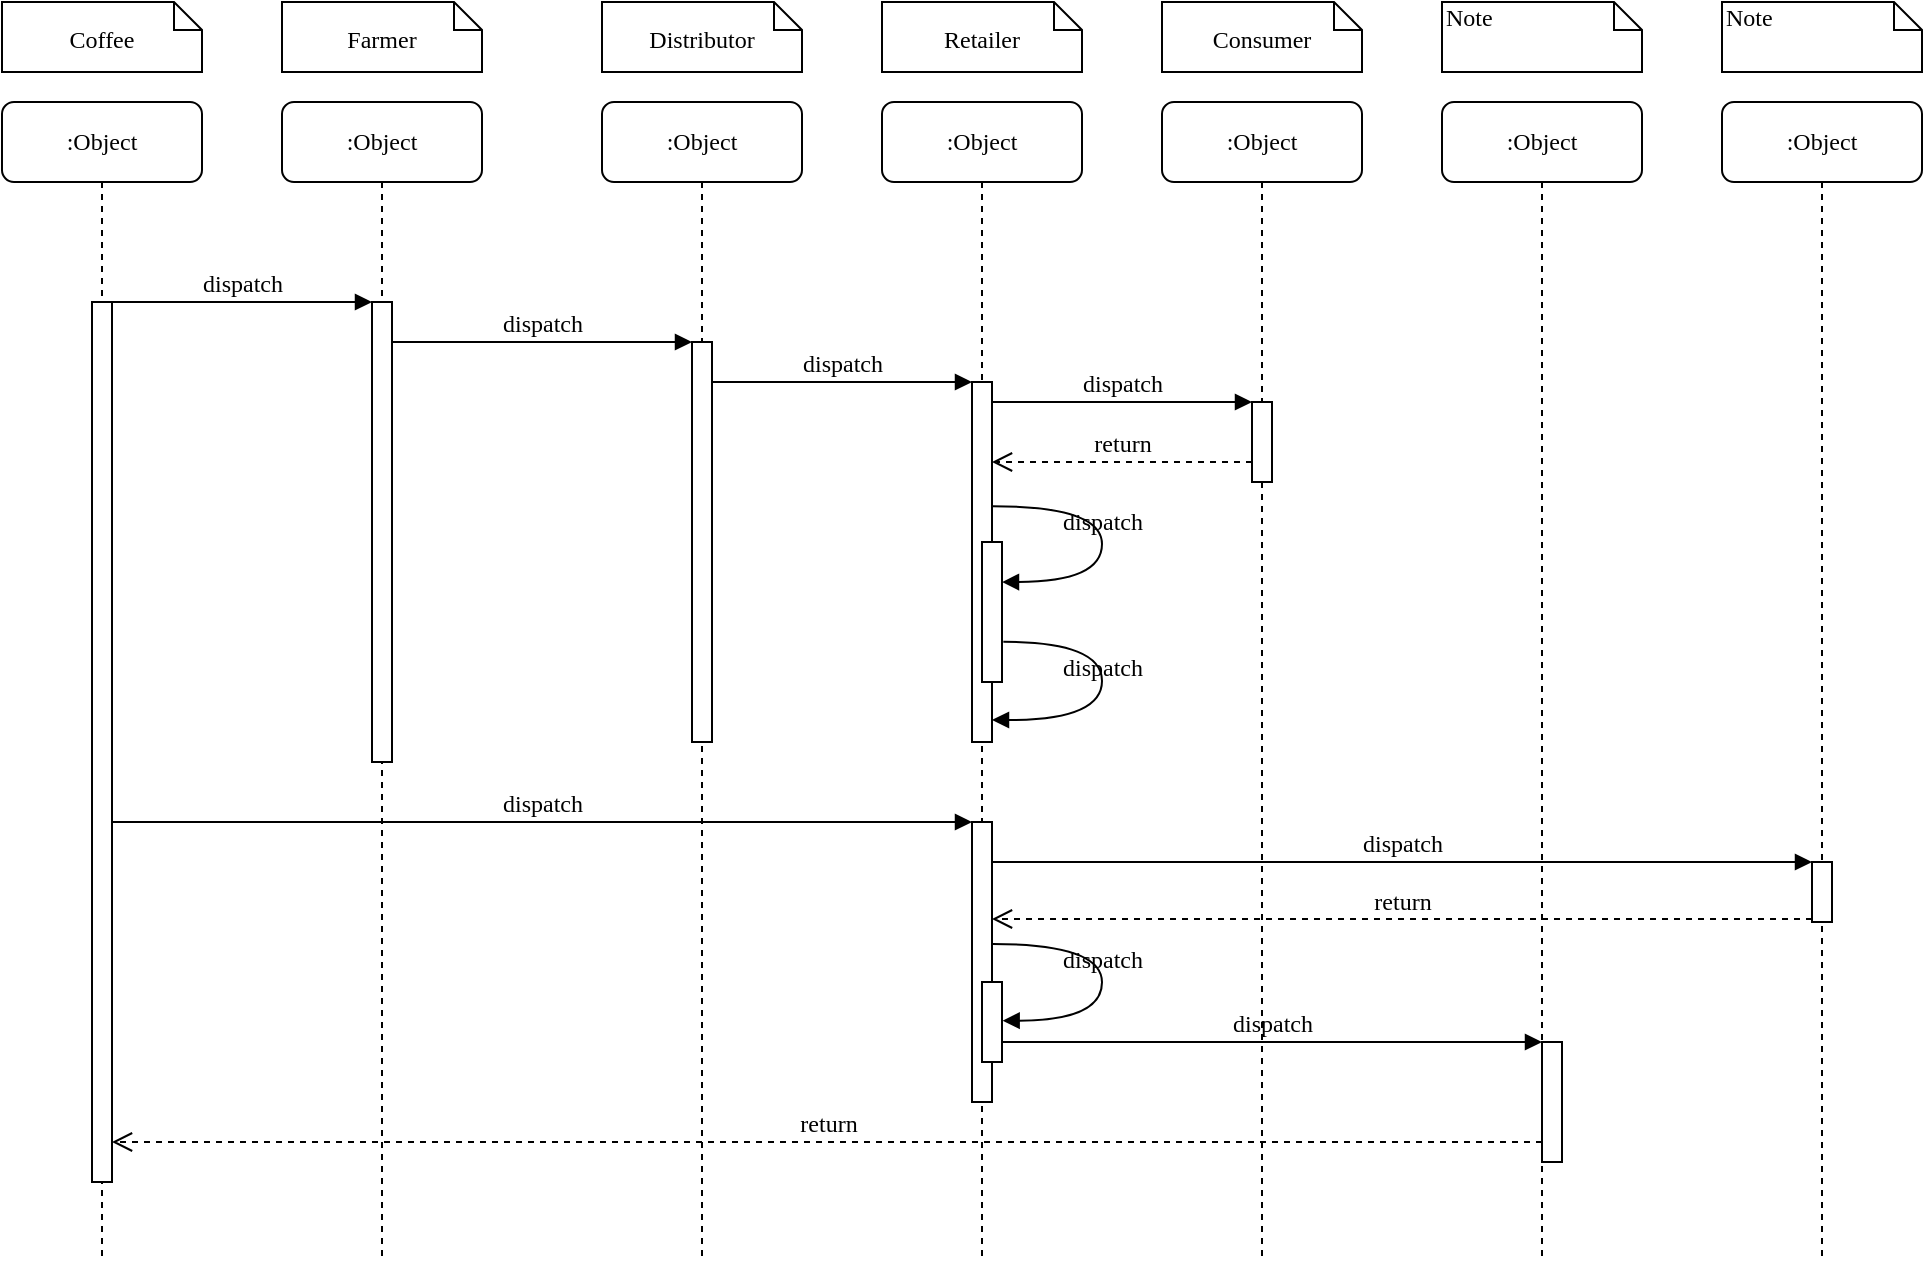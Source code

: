 <mxfile version="12.3.3" type="google" pages="4"><diagram id="B8zlBOQZ_Kxkq7Exrwc1" name="SequenceDiagram"><mxGraphModel dx="785" dy="472" grid="1" gridSize="10" guides="1" tooltips="1" connect="1" arrows="1" fold="1" page="1" pageScale="1" pageWidth="1169" pageHeight="827" math="0" shadow="0"><root><mxCell id="9Yqn2e71CS4BpzdHWjtm-0"/><mxCell id="9Yqn2e71CS4BpzdHWjtm-1" parent="9Yqn2e71CS4BpzdHWjtm-0"/><mxCell id="9Yqn2e71CS4BpzdHWjtm-2" value=":Object" style="shape=umlLifeline;perimeter=lifelinePerimeter;whiteSpace=wrap;html=1;container=1;collapsible=0;recursiveResize=0;outlineConnect=0;rounded=1;shadow=0;comic=0;labelBackgroundColor=none;strokeWidth=1;fontFamily=Verdana;fontSize=12;align=center;" vertex="1" parent="9Yqn2e71CS4BpzdHWjtm-1"><mxGeometry x="160" y="70" width="100" height="580" as="geometry"/></mxCell><mxCell id="9Yqn2e71CS4BpzdHWjtm-3" value="" style="html=1;points=[];perimeter=orthogonalPerimeter;rounded=0;shadow=0;comic=0;labelBackgroundColor=none;strokeWidth=1;fontFamily=Verdana;fontSize=12;align=center;" vertex="1" parent="9Yqn2e71CS4BpzdHWjtm-2"><mxGeometry x="45" y="100" width="10" height="230" as="geometry"/></mxCell><mxCell id="9Yqn2e71CS4BpzdHWjtm-4" value=":Object" style="shape=umlLifeline;perimeter=lifelinePerimeter;whiteSpace=wrap;html=1;container=1;collapsible=0;recursiveResize=0;outlineConnect=0;rounded=1;shadow=0;comic=0;labelBackgroundColor=none;strokeWidth=1;fontFamily=Verdana;fontSize=12;align=center;" vertex="1" parent="9Yqn2e71CS4BpzdHWjtm-1"><mxGeometry x="320" y="70" width="100" height="580" as="geometry"/></mxCell><mxCell id="9Yqn2e71CS4BpzdHWjtm-5" value="" style="html=1;points=[];perimeter=orthogonalPerimeter;rounded=0;shadow=0;comic=0;labelBackgroundColor=none;strokeWidth=1;fontFamily=Verdana;fontSize=12;align=center;" vertex="1" parent="9Yqn2e71CS4BpzdHWjtm-4"><mxGeometry x="45" y="120" width="10" height="200" as="geometry"/></mxCell><mxCell id="9Yqn2e71CS4BpzdHWjtm-6" value=":Object" style="shape=umlLifeline;perimeter=lifelinePerimeter;whiteSpace=wrap;html=1;container=1;collapsible=0;recursiveResize=0;outlineConnect=0;rounded=1;shadow=0;comic=0;labelBackgroundColor=none;strokeWidth=1;fontFamily=Verdana;fontSize=12;align=center;" vertex="1" parent="9Yqn2e71CS4BpzdHWjtm-1"><mxGeometry x="460" y="70" width="100" height="580" as="geometry"/></mxCell><mxCell id="9Yqn2e71CS4BpzdHWjtm-7" value=":Object" style="shape=umlLifeline;perimeter=lifelinePerimeter;whiteSpace=wrap;html=1;container=1;collapsible=0;recursiveResize=0;outlineConnect=0;rounded=1;shadow=0;comic=0;labelBackgroundColor=none;strokeWidth=1;fontFamily=Verdana;fontSize=12;align=center;" vertex="1" parent="9Yqn2e71CS4BpzdHWjtm-1"><mxGeometry x="600" y="70" width="100" height="580" as="geometry"/></mxCell><mxCell id="9Yqn2e71CS4BpzdHWjtm-8" value=":Object" style="shape=umlLifeline;perimeter=lifelinePerimeter;whiteSpace=wrap;html=1;container=1;collapsible=0;recursiveResize=0;outlineConnect=0;rounded=1;shadow=0;comic=0;labelBackgroundColor=none;strokeWidth=1;fontFamily=Verdana;fontSize=12;align=center;" vertex="1" parent="9Yqn2e71CS4BpzdHWjtm-1"><mxGeometry x="740" y="70" width="100" height="580" as="geometry"/></mxCell><mxCell id="9Yqn2e71CS4BpzdHWjtm-9" value=":Object" style="shape=umlLifeline;perimeter=lifelinePerimeter;whiteSpace=wrap;html=1;container=1;collapsible=0;recursiveResize=0;outlineConnect=0;rounded=1;shadow=0;comic=0;labelBackgroundColor=none;strokeWidth=1;fontFamily=Verdana;fontSize=12;align=center;" vertex="1" parent="9Yqn2e71CS4BpzdHWjtm-1"><mxGeometry x="880" y="70" width="100" height="580" as="geometry"/></mxCell><mxCell id="9Yqn2e71CS4BpzdHWjtm-10" value=":Object" style="shape=umlLifeline;perimeter=lifelinePerimeter;whiteSpace=wrap;html=1;container=1;collapsible=0;recursiveResize=0;outlineConnect=0;rounded=1;shadow=0;comic=0;labelBackgroundColor=none;strokeWidth=1;fontFamily=Verdana;fontSize=12;align=center;" vertex="1" parent="9Yqn2e71CS4BpzdHWjtm-1"><mxGeometry x="20" y="70" width="100" height="580" as="geometry"/></mxCell><mxCell id="9Yqn2e71CS4BpzdHWjtm-11" value="" style="html=1;points=[];perimeter=orthogonalPerimeter;rounded=0;shadow=0;comic=0;labelBackgroundColor=none;strokeWidth=1;fontFamily=Verdana;fontSize=12;align=center;" vertex="1" parent="9Yqn2e71CS4BpzdHWjtm-10"><mxGeometry x="45" y="100" width="10" height="440" as="geometry"/></mxCell><mxCell id="9Yqn2e71CS4BpzdHWjtm-12" value="" style="html=1;points=[];perimeter=orthogonalPerimeter;rounded=0;shadow=0;comic=0;labelBackgroundColor=none;strokeWidth=1;fontFamily=Verdana;fontSize=12;align=center;" vertex="1" parent="9Yqn2e71CS4BpzdHWjtm-1"><mxGeometry x="505" y="210" width="10" height="180" as="geometry"/></mxCell><mxCell id="9Yqn2e71CS4BpzdHWjtm-13" value="dispatch" style="html=1;verticalAlign=bottom;endArrow=block;labelBackgroundColor=none;fontFamily=Verdana;fontSize=12;edgeStyle=elbowEdgeStyle;elbow=vertical;" edge="1" parent="9Yqn2e71CS4BpzdHWjtm-1" source="9Yqn2e71CS4BpzdHWjtm-5" target="9Yqn2e71CS4BpzdHWjtm-12"><mxGeometry relative="1" as="geometry"><mxPoint x="430" y="210" as="sourcePoint"/><Array as="points"><mxPoint x="380" y="210"/></Array></mxGeometry></mxCell><mxCell id="9Yqn2e71CS4BpzdHWjtm-14" value="" style="html=1;points=[];perimeter=orthogonalPerimeter;rounded=0;shadow=0;comic=0;labelBackgroundColor=none;strokeWidth=1;fontFamily=Verdana;fontSize=12;align=center;" vertex="1" parent="9Yqn2e71CS4BpzdHWjtm-1"><mxGeometry x="645" y="220" width="10" height="40" as="geometry"/></mxCell><mxCell id="9Yqn2e71CS4BpzdHWjtm-15" value="dispatch" style="html=1;verticalAlign=bottom;endArrow=block;entryX=0;entryY=0;labelBackgroundColor=none;fontFamily=Verdana;fontSize=12;edgeStyle=elbowEdgeStyle;elbow=vertical;" edge="1" parent="9Yqn2e71CS4BpzdHWjtm-1" source="9Yqn2e71CS4BpzdHWjtm-12" target="9Yqn2e71CS4BpzdHWjtm-14"><mxGeometry relative="1" as="geometry"><mxPoint x="570" y="220" as="sourcePoint"/></mxGeometry></mxCell><mxCell id="9Yqn2e71CS4BpzdHWjtm-16" value="return" style="html=1;verticalAlign=bottom;endArrow=open;dashed=1;endSize=8;labelBackgroundColor=none;fontFamily=Verdana;fontSize=12;edgeStyle=elbowEdgeStyle;elbow=vertical;" edge="1" parent="9Yqn2e71CS4BpzdHWjtm-1" source="9Yqn2e71CS4BpzdHWjtm-14" target="9Yqn2e71CS4BpzdHWjtm-12"><mxGeometry relative="1" as="geometry"><mxPoint x="570" y="296" as="targetPoint"/><Array as="points"><mxPoint x="590" y="250"/><mxPoint x="620" y="250"/></Array></mxGeometry></mxCell><mxCell id="9Yqn2e71CS4BpzdHWjtm-17" value="" style="html=1;points=[];perimeter=orthogonalPerimeter;rounded=0;shadow=0;comic=0;labelBackgroundColor=none;strokeWidth=1;fontFamily=Verdana;fontSize=12;align=center;" vertex="1" parent="9Yqn2e71CS4BpzdHWjtm-1"><mxGeometry x="505" y="430" width="10" height="140" as="geometry"/></mxCell><mxCell id="9Yqn2e71CS4BpzdHWjtm-18" value="dispatch" style="html=1;verticalAlign=bottom;endArrow=block;entryX=0;entryY=0;labelBackgroundColor=none;fontFamily=Verdana;fontSize=12;" edge="1" parent="9Yqn2e71CS4BpzdHWjtm-1" source="9Yqn2e71CS4BpzdHWjtm-11" target="9Yqn2e71CS4BpzdHWjtm-17"><mxGeometry relative="1" as="geometry"><mxPoint x="430" y="410" as="sourcePoint"/></mxGeometry></mxCell><mxCell id="9Yqn2e71CS4BpzdHWjtm-19" value="" style="html=1;points=[];perimeter=orthogonalPerimeter;rounded=0;shadow=0;comic=0;labelBackgroundColor=none;strokeColor=#000000;strokeWidth=1;fillColor=#FFFFFF;fontFamily=Verdana;fontSize=12;fontColor=#000000;align=center;" vertex="1" parent="9Yqn2e71CS4BpzdHWjtm-1"><mxGeometry x="925" y="450" width="10" height="30" as="geometry"/></mxCell><mxCell id="9Yqn2e71CS4BpzdHWjtm-20" value="dispatch" style="html=1;verticalAlign=bottom;endArrow=block;entryX=0;entryY=0;labelBackgroundColor=none;fontFamily=Verdana;fontSize=12;" edge="1" parent="9Yqn2e71CS4BpzdHWjtm-1" source="9Yqn2e71CS4BpzdHWjtm-17" target="9Yqn2e71CS4BpzdHWjtm-19"><mxGeometry relative="1" as="geometry"><mxPoint x="850" y="330" as="sourcePoint"/></mxGeometry></mxCell><mxCell id="9Yqn2e71CS4BpzdHWjtm-21" value="return" style="html=1;verticalAlign=bottom;endArrow=open;dashed=1;endSize=8;exitX=0;exitY=0.95;labelBackgroundColor=none;fontFamily=Verdana;fontSize=12;" edge="1" parent="9Yqn2e71CS4BpzdHWjtm-1" source="9Yqn2e71CS4BpzdHWjtm-19" target="9Yqn2e71CS4BpzdHWjtm-17"><mxGeometry relative="1" as="geometry"><mxPoint x="850" y="406" as="targetPoint"/></mxGeometry></mxCell><mxCell id="9Yqn2e71CS4BpzdHWjtm-22" value="" style="html=1;points=[];perimeter=orthogonalPerimeter;rounded=0;shadow=0;comic=0;labelBackgroundColor=none;strokeWidth=1;fontFamily=Verdana;fontSize=12;align=center;" vertex="1" parent="9Yqn2e71CS4BpzdHWjtm-1"><mxGeometry x="790" y="540" width="10" height="60" as="geometry"/></mxCell><mxCell id="9Yqn2e71CS4BpzdHWjtm-23" value="dispatch" style="html=1;verticalAlign=bottom;endArrow=block;entryX=0;entryY=0;labelBackgroundColor=none;fontFamily=Verdana;fontSize=12;edgeStyle=elbowEdgeStyle;elbow=vertical;" edge="1" parent="9Yqn2e71CS4BpzdHWjtm-1" source="9Yqn2e71CS4BpzdHWjtm-30" target="9Yqn2e71CS4BpzdHWjtm-22"><mxGeometry relative="1" as="geometry"><mxPoint x="720" y="540" as="sourcePoint"/></mxGeometry></mxCell><mxCell id="9Yqn2e71CS4BpzdHWjtm-24" value="return" style="html=1;verticalAlign=bottom;endArrow=open;dashed=1;endSize=8;labelBackgroundColor=none;fontFamily=Verdana;fontSize=12;edgeStyle=elbowEdgeStyle;elbow=vertical;" edge="1" parent="9Yqn2e71CS4BpzdHWjtm-1" source="9Yqn2e71CS4BpzdHWjtm-22" target="9Yqn2e71CS4BpzdHWjtm-11"><mxGeometry relative="1" as="geometry"><mxPoint x="720" y="616" as="targetPoint"/><Array as="points"><mxPoint x="490" y="590"/></Array></mxGeometry></mxCell><mxCell id="9Yqn2e71CS4BpzdHWjtm-25" value="dispatch" style="html=1;verticalAlign=bottom;endArrow=block;entryX=0;entryY=0;labelBackgroundColor=none;fontFamily=Verdana;fontSize=12;edgeStyle=elbowEdgeStyle;elbow=vertical;" edge="1" parent="9Yqn2e71CS4BpzdHWjtm-1" source="9Yqn2e71CS4BpzdHWjtm-11" target="9Yqn2e71CS4BpzdHWjtm-3"><mxGeometry relative="1" as="geometry"><mxPoint x="140" y="180" as="sourcePoint"/></mxGeometry></mxCell><mxCell id="9Yqn2e71CS4BpzdHWjtm-26" value="dispatch" style="html=1;verticalAlign=bottom;endArrow=block;entryX=0;entryY=0;labelBackgroundColor=none;fontFamily=Verdana;fontSize=12;edgeStyle=elbowEdgeStyle;elbow=vertical;" edge="1" parent="9Yqn2e71CS4BpzdHWjtm-1" source="9Yqn2e71CS4BpzdHWjtm-3" target="9Yqn2e71CS4BpzdHWjtm-5"><mxGeometry relative="1" as="geometry"><mxPoint x="290" y="190" as="sourcePoint"/></mxGeometry></mxCell><mxCell id="9Yqn2e71CS4BpzdHWjtm-27" value="" style="html=1;points=[];perimeter=orthogonalPerimeter;rounded=0;shadow=0;comic=0;labelBackgroundColor=none;strokeWidth=1;fontFamily=Verdana;fontSize=12;align=center;" vertex="1" parent="9Yqn2e71CS4BpzdHWjtm-1"><mxGeometry x="510" y="290" width="10" height="70" as="geometry"/></mxCell><mxCell id="9Yqn2e71CS4BpzdHWjtm-28" value="dispatch" style="html=1;verticalAlign=bottom;endArrow=block;labelBackgroundColor=none;fontFamily=Verdana;fontSize=12;elbow=vertical;edgeStyle=orthogonalEdgeStyle;curved=1;entryX=1;entryY=0.286;entryPerimeter=0;exitX=1.038;exitY=0.345;exitPerimeter=0;" edge="1" parent="9Yqn2e71CS4BpzdHWjtm-1" source="9Yqn2e71CS4BpzdHWjtm-12" target="9Yqn2e71CS4BpzdHWjtm-27"><mxGeometry relative="1" as="geometry"><mxPoint x="385" y="220" as="sourcePoint"/><mxPoint x="515" y="220" as="targetPoint"/><Array as="points"><mxPoint x="570" y="272"/><mxPoint x="570" y="310"/></Array></mxGeometry></mxCell><mxCell id="9Yqn2e71CS4BpzdHWjtm-29" value="dispatch" style="html=1;verticalAlign=bottom;endArrow=block;labelBackgroundColor=none;fontFamily=Verdana;fontSize=12;elbow=vertical;edgeStyle=orthogonalEdgeStyle;curved=1;exitX=1.066;exitY=0.713;exitPerimeter=0;" edge="1" parent="9Yqn2e71CS4BpzdHWjtm-1" source="9Yqn2e71CS4BpzdHWjtm-27"><mxGeometry relative="1" as="geometry"><mxPoint x="530.333" y="340" as="sourcePoint"/><mxPoint x="515" y="379" as="targetPoint"/><Array as="points"><mxPoint x="570" y="340"/><mxPoint x="570" y="379"/></Array></mxGeometry></mxCell><mxCell id="9Yqn2e71CS4BpzdHWjtm-30" value="" style="html=1;points=[];perimeter=orthogonalPerimeter;rounded=0;shadow=0;comic=0;labelBackgroundColor=none;strokeWidth=1;fontFamily=Verdana;fontSize=12;align=center;" vertex="1" parent="9Yqn2e71CS4BpzdHWjtm-1"><mxGeometry x="510" y="510" width="10" height="40" as="geometry"/></mxCell><mxCell id="9Yqn2e71CS4BpzdHWjtm-31" value="dispatch" style="html=1;verticalAlign=bottom;endArrow=block;labelBackgroundColor=none;fontFamily=Verdana;fontSize=12;elbow=vertical;edgeStyle=orthogonalEdgeStyle;curved=1;entryX=1;entryY=0.286;entryPerimeter=0;exitX=1.038;exitY=0.345;exitPerimeter=0;" edge="1" parent="9Yqn2e71CS4BpzdHWjtm-1"><mxGeometry relative="1" as="geometry"><mxPoint x="515.333" y="491" as="sourcePoint"/><mxPoint x="520.333" y="529.333" as="targetPoint"/><Array as="points"><mxPoint x="570" y="491"/><mxPoint x="570" y="529"/></Array></mxGeometry></mxCell><mxCell id="9Yqn2e71CS4BpzdHWjtm-32" value="&lt;p style=&quot;line-height: 100%&quot;&gt;Coffee&lt;/p&gt;" style="shape=note;whiteSpace=wrap;html=1;size=14;verticalAlign=top;align=center;spacingTop=-6;rounded=0;shadow=0;comic=0;labelBackgroundColor=none;strokeWidth=1;fontFamily=Verdana;fontSize=12" vertex="1" parent="9Yqn2e71CS4BpzdHWjtm-1"><mxGeometry x="20" y="20" width="100" height="35" as="geometry"/></mxCell><mxCell id="9Yqn2e71CS4BpzdHWjtm-33" value="&lt;p style=&quot;line-height: 100%&quot;&gt;Farmer&lt;/p&gt;" style="shape=note;whiteSpace=wrap;html=1;size=14;verticalAlign=top;align=center;spacingTop=-6;rounded=0;shadow=0;comic=0;labelBackgroundColor=none;strokeWidth=1;fontFamily=Verdana;fontSize=12" vertex="1" parent="9Yqn2e71CS4BpzdHWjtm-1"><mxGeometry x="160" y="20" width="100" height="35" as="geometry"/></mxCell><mxCell id="9Yqn2e71CS4BpzdHWjtm-34" value="&lt;p style=&quot;line-height: 100%&quot;&gt;Distributor&lt;/p&gt;" style="shape=note;whiteSpace=wrap;html=1;size=14;verticalAlign=top;align=center;spacingTop=-6;rounded=0;shadow=0;comic=0;labelBackgroundColor=none;strokeWidth=1;fontFamily=Verdana;fontSize=12" vertex="1" parent="9Yqn2e71CS4BpzdHWjtm-1"><mxGeometry x="320" y="20" width="100" height="35" as="geometry"/></mxCell><mxCell id="9Yqn2e71CS4BpzdHWjtm-35" value="&lt;p style=&quot;line-height: 100%&quot;&gt;Retailer&lt;/p&gt;" style="shape=note;whiteSpace=wrap;html=1;size=14;verticalAlign=top;align=center;spacingTop=-6;rounded=0;shadow=0;comic=0;labelBackgroundColor=none;strokeWidth=1;fontFamily=Verdana;fontSize=12" vertex="1" parent="9Yqn2e71CS4BpzdHWjtm-1"><mxGeometry x="460" y="20" width="100" height="35" as="geometry"/></mxCell><mxCell id="9Yqn2e71CS4BpzdHWjtm-36" value="&lt;p style=&quot;line-height: 100%&quot;&gt;Consumer&lt;/p&gt;" style="shape=note;whiteSpace=wrap;html=1;size=14;verticalAlign=top;align=center;spacingTop=-6;rounded=0;shadow=0;comic=0;labelBackgroundColor=none;strokeWidth=1;fontFamily=Verdana;fontSize=12" vertex="1" parent="9Yqn2e71CS4BpzdHWjtm-1"><mxGeometry x="600" y="20" width="100" height="35" as="geometry"/></mxCell><mxCell id="9Yqn2e71CS4BpzdHWjtm-37" value="Note" style="shape=note;whiteSpace=wrap;html=1;size=14;verticalAlign=top;align=left;spacingTop=-6;rounded=0;shadow=0;comic=0;labelBackgroundColor=none;strokeWidth=1;fontFamily=Verdana;fontSize=12" vertex="1" parent="9Yqn2e71CS4BpzdHWjtm-1"><mxGeometry x="740" y="20" width="100" height="35" as="geometry"/></mxCell><mxCell id="9Yqn2e71CS4BpzdHWjtm-38" value="Note" style="shape=note;whiteSpace=wrap;html=1;size=14;verticalAlign=top;align=left;spacingTop=-6;rounded=0;shadow=0;comic=0;labelBackgroundColor=none;strokeWidth=1;fontFamily=Verdana;fontSize=12" vertex="1" parent="9Yqn2e71CS4BpzdHWjtm-1"><mxGeometry x="880" y="20" width="100" height="35" as="geometry"/></mxCell></root></mxGraphModel></diagram><diagram id="Dkmr5nb8a5phKjKKeW7G" name="ActivityDiagram"><mxGraphModel dx="830" dy="472" grid="1" gridSize="10" guides="1" tooltips="1" connect="1" arrows="1" fold="1" page="1" pageScale="1" pageWidth="1169" pageHeight="827" math="0" shadow="0"><root><mxCell id="0C8K-VWjVPslZqTaVRnt-0"/><mxCell id="0C8K-VWjVPslZqTaVRnt-1" parent="0C8K-VWjVPslZqTaVRnt-0"/><mxCell id="0C8K-VWjVPslZqTaVRnt-64" value="Thread 1" style="swimlane;whiteSpace=wrap" parent="0C8K-VWjVPslZqTaVRnt-1" vertex="1"><mxGeometry x="20" y="20" width="280" height="570" as="geometry"/></mxCell><mxCell id="0C8K-VWjVPslZqTaVRnt-65" value="" style="ellipse;shape=startState;fillColor=#000000;strokeColor=#ff0000;" parent="0C8K-VWjVPslZqTaVRnt-64" vertex="1"><mxGeometry x="100" y="40" width="30" height="30" as="geometry"/></mxCell><mxCell id="0C8K-VWjVPslZqTaVRnt-66" value="" style="edgeStyle=elbowEdgeStyle;elbow=horizontal;verticalAlign=bottom;endArrow=open;endSize=8;strokeColor=#FF0000;endFill=1;rounded=0" parent="0C8K-VWjVPslZqTaVRnt-64" source="0C8K-VWjVPslZqTaVRnt-65" target="0C8K-VWjVPslZqTaVRnt-67" edge="1"><mxGeometry x="100" y="40" as="geometry"><mxPoint x="115" y="110" as="targetPoint"/></mxGeometry></mxCell><mxCell id="0C8K-VWjVPslZqTaVRnt-67" value="idle" style="" parent="0C8K-VWjVPslZqTaVRnt-64" vertex="1"><mxGeometry x="60" y="110" width="110" height="50" as="geometry"/></mxCell><mxCell id="0C8K-VWjVPslZqTaVRnt-68" value="user action" style="" parent="0C8K-VWjVPslZqTaVRnt-64" vertex="1"><mxGeometry x="60" y="220" width="110" height="50" as="geometry"/></mxCell><mxCell id="0C8K-VWjVPslZqTaVRnt-69" value="" style="endArrow=open;strokeColor=#FF0000;endFill=1;rounded=0" parent="0C8K-VWjVPslZqTaVRnt-64" source="0C8K-VWjVPslZqTaVRnt-67" target="0C8K-VWjVPslZqTaVRnt-68" edge="1"><mxGeometry relative="1" as="geometry"/></mxCell><mxCell id="0C8K-VWjVPslZqTaVRnt-70" value="post command" style="" parent="0C8K-VWjVPslZqTaVRnt-64" vertex="1"><mxGeometry x="60" y="325" width="110" height="50" as="geometry"/></mxCell><mxCell id="0C8K-VWjVPslZqTaVRnt-71" value="" style="endArrow=open;strokeColor=#FF0000;endFill=1;rounded=0" parent="0C8K-VWjVPslZqTaVRnt-64" source="0C8K-VWjVPslZqTaVRnt-68" target="0C8K-VWjVPslZqTaVRnt-70" edge="1"><mxGeometry relative="1" as="geometry"/></mxCell><mxCell id="0C8K-VWjVPslZqTaVRnt-72" value="" style="edgeStyle=elbowEdgeStyle;elbow=horizontal;strokeColor=#FF0000;endArrow=open;endFill=1;rounded=0" parent="0C8K-VWjVPslZqTaVRnt-64" source="0C8K-VWjVPslZqTaVRnt-70" target="0C8K-VWjVPslZqTaVRnt-67" edge="1"><mxGeometry width="100" height="100" relative="1" as="geometry"><mxPoint x="160" y="290" as="sourcePoint"/><mxPoint x="260" y="190" as="targetPoint"/><Array as="points"><mxPoint x="30" y="250"/></Array></mxGeometry></mxCell><mxCell id="0C8K-VWjVPslZqTaVRnt-73" value="Thread 2" style="swimlane;whiteSpace=wrap" parent="0C8K-VWjVPslZqTaVRnt-1" vertex="1"><mxGeometry x="300" y="20" width="280" height="570" as="geometry"/></mxCell><mxCell id="0C8K-VWjVPslZqTaVRnt-74" value="" style="ellipse;shape=startState;fillColor=#000000;strokeColor=#ff0000;" parent="0C8K-VWjVPslZqTaVRnt-73" vertex="1"><mxGeometry x="60" y="40" width="30" height="30" as="geometry"/></mxCell><mxCell id="0C8K-VWjVPslZqTaVRnt-75" value="" style="edgeStyle=elbowEdgeStyle;elbow=horizontal;verticalAlign=bottom;endArrow=open;endSize=8;strokeColor=#FF0000;endFill=1;rounded=0" parent="0C8K-VWjVPslZqTaVRnt-73" source="0C8K-VWjVPslZqTaVRnt-74" target="0C8K-VWjVPslZqTaVRnt-76" edge="1"><mxGeometry x="40" y="20" as="geometry"><mxPoint x="55" y="90" as="targetPoint"/></mxGeometry></mxCell><mxCell id="0C8K-VWjVPslZqTaVRnt-76" value="idle" style="" parent="0C8K-VWjVPslZqTaVRnt-73" vertex="1"><mxGeometry x="20" y="110" width="110" height="50" as="geometry"/></mxCell><mxCell id="0C8K-VWjVPslZqTaVRnt-77" value="check for &#10;new commands" style="" parent="0C8K-VWjVPslZqTaVRnt-73" vertex="1"><mxGeometry x="20" y="220" width="110" height="50" as="geometry"/></mxCell><mxCell id="0C8K-VWjVPslZqTaVRnt-78" value="" style="endArrow=open;strokeColor=#FF0000;endFill=1;rounded=0" parent="0C8K-VWjVPslZqTaVRnt-73" source="0C8K-VWjVPslZqTaVRnt-76" target="0C8K-VWjVPslZqTaVRnt-77" edge="1"><mxGeometry relative="1" as="geometry"/></mxCell><mxCell id="0C8K-VWjVPslZqTaVRnt-79" value="command queue" style="" parent="0C8K-VWjVPslZqTaVRnt-73" vertex="1"><mxGeometry x="20" y="325" width="110" height="50" as="geometry"/></mxCell><mxCell id="0C8K-VWjVPslZqTaVRnt-80" value="" style="endArrow=open;strokeColor=#FF0000;endFill=1;rounded=0" parent="0C8K-VWjVPslZqTaVRnt-73" source="0C8K-VWjVPslZqTaVRnt-77" target="0C8K-VWjVPslZqTaVRnt-79" edge="1"><mxGeometry relative="1" as="geometry"/></mxCell><mxCell id="0C8K-VWjVPslZqTaVRnt-81" value="queue empty" style="rhombus;fillColor=#ffffc0;strokeColor=#ff0000;" parent="0C8K-VWjVPslZqTaVRnt-73" vertex="1"><mxGeometry x="150" y="225" width="80" height="40" as="geometry"/></mxCell><mxCell id="0C8K-VWjVPslZqTaVRnt-82" value="yes" style="edgeStyle=elbowEdgeStyle;elbow=horizontal;align=left;verticalAlign=bottom;endArrow=open;endSize=8;strokeColor=#FF0000;exitX=0.5;exitY=0;endFill=1;rounded=0;entryX=0.75;entryY=0.5;entryPerimeter=0" parent="0C8K-VWjVPslZqTaVRnt-73" source="0C8K-VWjVPslZqTaVRnt-81" target="0C8K-VWjVPslZqTaVRnt-85" edge="1"><mxGeometry x="-1" relative="1" as="geometry"><mxPoint x="160" y="150" as="targetPoint"/><Array as="points"><mxPoint x="190" y="180"/></Array></mxGeometry></mxCell><mxCell id="0C8K-VWjVPslZqTaVRnt-83" value="no" style="edgeStyle=elbowEdgeStyle;elbow=horizontal;align=left;verticalAlign=top;endArrow=open;endSize=8;strokeColor=#FF0000;endFill=1;rounded=0" parent="0C8K-VWjVPslZqTaVRnt-73" source="0C8K-VWjVPslZqTaVRnt-81" target="0C8K-VWjVPslZqTaVRnt-87" edge="1"><mxGeometry x="-1" relative="1" as="geometry"><mxPoint x="190" y="305" as="targetPoint"/></mxGeometry></mxCell><mxCell id="0C8K-VWjVPslZqTaVRnt-84" value="" style="endArrow=open;strokeColor=#FF0000;endFill=1;rounded=0" parent="0C8K-VWjVPslZqTaVRnt-73" source="0C8K-VWjVPslZqTaVRnt-77" target="0C8K-VWjVPslZqTaVRnt-81" edge="1"><mxGeometry relative="1" as="geometry"/></mxCell><mxCell id="0C8K-VWjVPslZqTaVRnt-85" value="" style="shape=line;strokeWidth=6;strokeColor=#ff0000;rotation=90" parent="0C8K-VWjVPslZqTaVRnt-73" vertex="1"><mxGeometry x="130" y="127.5" width="50" height="15" as="geometry"/></mxCell><mxCell id="0C8K-VWjVPslZqTaVRnt-86" value="" style="edgeStyle=elbowEdgeStyle;elbow=horizontal;verticalAlign=bottom;endArrow=open;endSize=8;strokeColor=#FF0000;endFill=1;rounded=0" parent="0C8K-VWjVPslZqTaVRnt-73" source="0C8K-VWjVPslZqTaVRnt-85" target="0C8K-VWjVPslZqTaVRnt-76" edge="1"><mxGeometry x="130" y="90" as="geometry"><mxPoint x="230" y="140" as="targetPoint"/></mxGeometry></mxCell><mxCell id="0C8K-VWjVPslZqTaVRnt-87" value="dispatch&#10;command&#10;worker thread" style="" parent="0C8K-VWjVPslZqTaVRnt-73" vertex="1"><mxGeometry x="140" y="325" width="110" height="50" as="geometry"/></mxCell><mxCell id="0C8K-VWjVPslZqTaVRnt-88" value="critical&#10;section" style="shape=note;whiteSpace=wrap;size=17" parent="0C8K-VWjVPslZqTaVRnt-73" vertex="1"><mxGeometry x="105" y="490" width="100" height="50" as="geometry"/></mxCell><mxCell id="0C8K-VWjVPslZqTaVRnt-89" value="" style="endArrow=none;strokeColor=#FF0000;endFill=0;rounded=0;dashed=1" parent="0C8K-VWjVPslZqTaVRnt-73" source="0C8K-VWjVPslZqTaVRnt-79" target="0C8K-VWjVPslZqTaVRnt-88" edge="1"><mxGeometry relative="1" as="geometry"/></mxCell><mxCell id="0C8K-VWjVPslZqTaVRnt-90" value="" style="whiteSpace=wrap;strokeColor=#FF0000;fillColor=#FF0000" parent="0C8K-VWjVPslZqTaVRnt-73" vertex="1"><mxGeometry x="245" y="395" width="5" height="45" as="geometry"/></mxCell><mxCell id="0C8K-VWjVPslZqTaVRnt-91" value="" style="edgeStyle=elbowEdgeStyle;elbow=horizontal;entryX=0;entryY=0.5;strokeColor=#FF0000;endArrow=open;endFill=1;rounded=0" parent="0C8K-VWjVPslZqTaVRnt-73" source="0C8K-VWjVPslZqTaVRnt-87" target="0C8K-VWjVPslZqTaVRnt-90" edge="1"><mxGeometry width="100" height="100" relative="1" as="geometry"><mxPoint x="60" y="480" as="sourcePoint"/><mxPoint x="160" y="380" as="targetPoint"/><Array as="points"><mxPoint x="195" y="400"/></Array></mxGeometry></mxCell><mxCell id="0C8K-VWjVPslZqTaVRnt-92" value="Thread 3" style="swimlane;whiteSpace=wrap" parent="0C8K-VWjVPslZqTaVRnt-1" vertex="1"><mxGeometry x="580" y="20" width="280" height="570" as="geometry"/></mxCell><mxCell id="0C8K-VWjVPslZqTaVRnt-93" value="process&#10;command" style="" parent="0C8K-VWjVPslZqTaVRnt-92" vertex="1"><mxGeometry x="90" y="405" width="110" height="50" as="geometry"/></mxCell><mxCell id="0C8K-VWjVPslZqTaVRnt-94" value="" style="edgeStyle=elbowEdgeStyle;elbow=horizontal;strokeColor=#FF0000;endArrow=open;endFill=1;rounded=0;entryX=0.25;entryY=0.5;entryPerimeter=0" parent="0C8K-VWjVPslZqTaVRnt-92" target="0C8K-VWjVPslZqTaVRnt-85" edge="1"><mxGeometry width="100" height="100" relative="1" as="geometry"><mxPoint x="-30" y="410" as="sourcePoint"/><mxPoint x="-120" y="120" as="targetPoint"/><Array as="points"><mxPoint x="-10" y="135"/></Array></mxGeometry></mxCell><mxCell id="0C8K-VWjVPslZqTaVRnt-95" value="" style="edgeStyle=none;strokeColor=#FF0000;endArrow=open;endFill=1;rounded=0" parent="0C8K-VWjVPslZqTaVRnt-92" target="0C8K-VWjVPslZqTaVRnt-93" edge="1"><mxGeometry width="100" height="100" relative="1" as="geometry"><mxPoint x="-30" y="429.5" as="sourcePoint"/><mxPoint x="90" y="429.5" as="targetPoint"/></mxGeometry></mxCell><mxCell id="0C8K-VWjVPslZqTaVRnt-96" value="" style="ellipse;shape=endState;fillColor=#000000;strokeColor=#ff0000" parent="0C8K-VWjVPslZqTaVRnt-92" vertex="1"><mxGeometry x="130" y="500" width="30" height="30" as="geometry"/></mxCell><mxCell id="0C8K-VWjVPslZqTaVRnt-97" value="" style="endArrow=open;strokeColor=#FF0000;endFill=1;rounded=0" parent="0C8K-VWjVPslZqTaVRnt-92" source="0C8K-VWjVPslZqTaVRnt-93" target="0C8K-VWjVPslZqTaVRnt-96" edge="1"><mxGeometry relative="1" as="geometry"/></mxCell><mxCell id="0C8K-VWjVPslZqTaVRnt-98" value="" style="endArrow=open;strokeColor=#FF0000;endFill=1;rounded=0" parent="0C8K-VWjVPslZqTaVRnt-1" source="0C8K-VWjVPslZqTaVRnt-70" target="0C8K-VWjVPslZqTaVRnt-79" edge="1"><mxGeometry relative="1" as="geometry"/></mxCell></root></mxGraphModel></diagram><diagram id="YawQbnXku-xqL9UpPqJG" name="StateDiagram"><mxGraphModel dx="830" dy="472" grid="1" gridSize="10" guides="1" tooltips="1" connect="1" arrows="1" fold="1" page="1" pageScale="1" pageWidth="1169" pageHeight="827" math="0" shadow="0"><root><mxCell id="bEgiWLZA1hEA5ZrKEiMR-0"/><mxCell id="bEgiWLZA1hEA5ZrKEiMR-1" parent="bEgiWLZA1hEA5ZrKEiMR-0"/><mxCell id="bEgiWLZA1hEA5ZrKEiMR-2" value="" style="ellipse;html=1;shape=startState;fillColor=#000000;strokeColor=#ff0000;rounded=1;shadow=0;comic=0;labelBackgroundColor=none;fontFamily=Verdana;fontSize=12;fontColor=#000000;align=center;direction=south;" parent="bEgiWLZA1hEA5ZrKEiMR-1" vertex="1"><mxGeometry x="120" y="120" width="30" height="30" as="geometry"/></mxCell><mxCell id="bEgiWLZA1hEA5ZrKEiMR-3" value="Activity" style="rounded=1;whiteSpace=wrap;html=1;arcSize=24;fillColor=#ffffc0;strokeColor=#ff0000;shadow=0;comic=0;labelBackgroundColor=none;fontFamily=Verdana;fontSize=12;fontColor=#000000;align=center;" parent="bEgiWLZA1hEA5ZrKEiMR-1" vertex="1"><mxGeometry x="230" y="295" width="120" height="60" as="geometry"/></mxCell><mxCell id="bEgiWLZA1hEA5ZrKEiMR-4" value="Activity" style="rounded=1;whiteSpace=wrap;html=1;arcSize=24;fillColor=#ffffc0;strokeColor=#ff0000;shadow=0;comic=0;labelBackgroundColor=none;fontFamily=Verdana;fontSize=12;fontColor=#000000;align=center;" parent="bEgiWLZA1hEA5ZrKEiMR-1" vertex="1"><mxGeometry x="230" y="105" width="120" height="60" as="geometry"/></mxCell><mxCell id="bEgiWLZA1hEA5ZrKEiMR-5" style="edgeStyle=orthogonalEdgeStyle;html=1;exitX=1;exitY=0.25;entryX=0.25;entryY=0;labelBackgroundColor=none;endArrow=open;endSize=8;strokeColor=#ff0000;fontFamily=Verdana;fontSize=12;align=left;" parent="bEgiWLZA1hEA5ZrKEiMR-1" source="bEgiWLZA1hEA5ZrKEiMR-6" target="bEgiWLZA1hEA5ZrKEiMR-9" edge="1"><mxGeometry relative="1" as="geometry"/></mxCell><mxCell id="bEgiWLZA1hEA5ZrKEiMR-6" value="Activity" style="rounded=1;whiteSpace=wrap;html=1;arcSize=24;fillColor=#ffffc0;strokeColor=#ff0000;shadow=0;comic=0;labelBackgroundColor=none;fontFamily=Verdana;fontSize=12;fontColor=#000000;align=center;" parent="bEgiWLZA1hEA5ZrKEiMR-1" vertex="1"><mxGeometry x="430" y="185" width="120" height="60" as="geometry"/></mxCell><mxCell id="bEgiWLZA1hEA5ZrKEiMR-7" style="edgeStyle=orthogonalEdgeStyle;html=1;exitX=0.75;exitY=0;entryX=1;entryY=0.5;labelBackgroundColor=none;endArrow=open;endSize=8;strokeColor=#ff0000;fontFamily=Verdana;fontSize=12;align=left;" parent="bEgiWLZA1hEA5ZrKEiMR-1" source="bEgiWLZA1hEA5ZrKEiMR-9" target="bEgiWLZA1hEA5ZrKEiMR-4" edge="1"><mxGeometry relative="1" as="geometry"><Array as="points"><mxPoint x="870" y="135"/></Array></mxGeometry></mxCell><mxCell id="bEgiWLZA1hEA5ZrKEiMR-8" style="edgeStyle=elbowEdgeStyle;html=1;exitX=0;exitY=0.75;entryX=1;entryY=0.75;labelBackgroundColor=none;endArrow=open;endSize=8;strokeColor=#ff0000;fontFamily=Verdana;fontSize=12;align=left;" parent="bEgiWLZA1hEA5ZrKEiMR-1" source="bEgiWLZA1hEA5ZrKEiMR-9" target="bEgiWLZA1hEA5ZrKEiMR-10" edge="1"><mxGeometry relative="1" as="geometry"/></mxCell><mxCell id="bEgiWLZA1hEA5ZrKEiMR-9" value="Activity" style="rounded=1;whiteSpace=wrap;html=1;arcSize=24;fillColor=#ffffc0;strokeColor=#ff0000;shadow=0;comic=0;labelBackgroundColor=none;fontFamily=Verdana;fontSize=12;fontColor=#000000;align=center;" parent="bEgiWLZA1hEA5ZrKEiMR-1" vertex="1"><mxGeometry x="780" y="295" width="120" height="60" as="geometry"/></mxCell><mxCell id="bEgiWLZA1hEA5ZrKEiMR-10" value="Activity" style="rounded=1;whiteSpace=wrap;html=1;arcSize=24;fillColor=#ffffc0;strokeColor=#ff0000;shadow=0;comic=0;labelBackgroundColor=none;fontFamily=Verdana;fontSize=12;fontColor=#000000;align=center;" parent="bEgiWLZA1hEA5ZrKEiMR-1" vertex="1"><mxGeometry x="510" y="295" width="120" height="60" as="geometry"/></mxCell><mxCell id="bEgiWLZA1hEA5ZrKEiMR-11" style="edgeStyle=elbowEdgeStyle;html=1;labelBackgroundColor=none;endArrow=open;endSize=8;strokeColor=#ff0000;fontFamily=Verdana;fontSize=12;align=left;" parent="bEgiWLZA1hEA5ZrKEiMR-1" source="bEgiWLZA1hEA5ZrKEiMR-12" target="bEgiWLZA1hEA5ZrKEiMR-9" edge="1"><mxGeometry relative="1" as="geometry"/></mxCell><mxCell id="bEgiWLZA1hEA5ZrKEiMR-12" value="Container" style="swimlane;whiteSpace=wrap;html=1;rounded=1;shadow=0;comic=0;labelBackgroundColor=none;strokeWidth=1;fontFamily=Verdana;fontSize=12;align=center;" parent="bEgiWLZA1hEA5ZrKEiMR-1" vertex="1"><mxGeometry x="85" y="480" width="930" height="200" as="geometry"/></mxCell><mxCell id="bEgiWLZA1hEA5ZrKEiMR-13" style="edgeStyle=elbowEdgeStyle;html=1;labelBackgroundColor=none;endArrow=open;endSize=8;strokeColor=#ff0000;fontFamily=Verdana;fontSize=12;align=left;" parent="bEgiWLZA1hEA5ZrKEiMR-12" source="bEgiWLZA1hEA5ZrKEiMR-14" target="bEgiWLZA1hEA5ZrKEiMR-19" edge="1"><mxGeometry relative="1" as="geometry"/></mxCell><mxCell id="bEgiWLZA1hEA5ZrKEiMR-14" value="Activity" style="rounded=1;whiteSpace=wrap;html=1;arcSize=24;fillColor=#ffffc0;strokeColor=#ff0000;shadow=0;comic=0;labelBackgroundColor=none;fontFamily=Verdana;fontSize=12;fontColor=#000000;align=center;" parent="bEgiWLZA1hEA5ZrKEiMR-12" vertex="1"><mxGeometry x="215" y="65" width="120" height="60" as="geometry"/></mxCell><mxCell id="bEgiWLZA1hEA5ZrKEiMR-15" value="" style="ellipse;html=1;shape=endState;fillColor=#000000;strokeColor=#ff0000;rounded=1;shadow=0;comic=0;labelBackgroundColor=none;fontFamily=Verdana;fontSize=12;fontColor=#000000;align=center;" parent="bEgiWLZA1hEA5ZrKEiMR-12" vertex="1"><mxGeometry x="815" y="80" width="30" height="30" as="geometry"/></mxCell><mxCell id="bEgiWLZA1hEA5ZrKEiMR-16" style="edgeStyle=elbowEdgeStyle;html=1;labelBackgroundColor=none;endArrow=open;endSize=8;strokeColor=#ff0000;fontFamily=Verdana;fontSize=12;align=left;" parent="bEgiWLZA1hEA5ZrKEiMR-12" source="bEgiWLZA1hEA5ZrKEiMR-17" target="bEgiWLZA1hEA5ZrKEiMR-14" edge="1"><mxGeometry relative="1" as="geometry"/></mxCell><mxCell id="bEgiWLZA1hEA5ZrKEiMR-17" value="" style="ellipse;html=1;shape=startState;fillColor=#000000;strokeColor=#ff0000;rounded=1;shadow=0;comic=0;labelBackgroundColor=none;fontFamily=Verdana;fontSize=12;fontColor=#000000;align=center;direction=south;" parent="bEgiWLZA1hEA5ZrKEiMR-12" vertex="1"><mxGeometry x="75" y="80" width="30" height="30" as="geometry"/></mxCell><mxCell id="bEgiWLZA1hEA5ZrKEiMR-18" style="edgeStyle=elbowEdgeStyle;html=1;labelBackgroundColor=none;endArrow=open;endSize=8;strokeColor=#ff0000;fontFamily=Verdana;fontSize=12;align=left;" parent="bEgiWLZA1hEA5ZrKEiMR-12" source="bEgiWLZA1hEA5ZrKEiMR-19" target="bEgiWLZA1hEA5ZrKEiMR-21" edge="1"><mxGeometry relative="1" as="geometry"/></mxCell><mxCell id="bEgiWLZA1hEA5ZrKEiMR-19" value="Activity" style="rounded=1;whiteSpace=wrap;html=1;arcSize=24;fillColor=#ffffc0;strokeColor=#ff0000;shadow=0;comic=0;labelBackgroundColor=none;fontFamily=Verdana;fontSize=12;fontColor=#000000;align=center;" parent="bEgiWLZA1hEA5ZrKEiMR-12" vertex="1"><mxGeometry x="400" y="65" width="120" height="60" as="geometry"/></mxCell><mxCell id="bEgiWLZA1hEA5ZrKEiMR-20" style="edgeStyle=elbowEdgeStyle;html=1;labelBackgroundColor=none;endArrow=open;endSize=8;strokeColor=#ff0000;fontFamily=Verdana;fontSize=12;align=left;" parent="bEgiWLZA1hEA5ZrKEiMR-12" source="bEgiWLZA1hEA5ZrKEiMR-21" target="bEgiWLZA1hEA5ZrKEiMR-15" edge="1"><mxGeometry relative="1" as="geometry"/></mxCell><mxCell id="bEgiWLZA1hEA5ZrKEiMR-21" value="Activity" style="rounded=1;whiteSpace=wrap;html=1;arcSize=24;fillColor=#ffffc0;strokeColor=#ff0000;shadow=0;comic=0;labelBackgroundColor=none;fontFamily=Verdana;fontSize=12;fontColor=#000000;align=center;" parent="bEgiWLZA1hEA5ZrKEiMR-12" vertex="1"><mxGeometry x="585" y="65" width="120" height="60" as="geometry"/></mxCell><mxCell id="bEgiWLZA1hEA5ZrKEiMR-22" value="frame" style="shape=umlFrame;whiteSpace=wrap;html=1;rounded=1;shadow=0;comic=0;labelBackgroundColor=none;strokeWidth=1;fontFamily=Verdana;fontSize=12;align=center;" parent="bEgiWLZA1hEA5ZrKEiMR-1" vertex="1"><mxGeometry x="20" y="20" width="1050" height="745" as="geometry"/></mxCell><mxCell id="bEgiWLZA1hEA5ZrKEiMR-23" style="edgeStyle=orthogonalEdgeStyle;html=1;labelBackgroundColor=none;endArrow=open;endSize=8;strokeColor=#ff0000;fontFamily=Verdana;fontSize=12;align=left;" parent="bEgiWLZA1hEA5ZrKEiMR-1" source="bEgiWLZA1hEA5ZrKEiMR-2" target="bEgiWLZA1hEA5ZrKEiMR-4" edge="1"><mxGeometry relative="1" as="geometry"/></mxCell><mxCell id="bEgiWLZA1hEA5ZrKEiMR-24" style="edgeStyle=orthogonalEdgeStyle;html=1;labelBackgroundColor=none;endArrow=open;endSize=8;strokeColor=#ff0000;fontFamily=Verdana;fontSize=12;align=left;entryX=0;entryY=0.5;" parent="bEgiWLZA1hEA5ZrKEiMR-1" source="bEgiWLZA1hEA5ZrKEiMR-4" target="bEgiWLZA1hEA5ZrKEiMR-6" edge="1"><mxGeometry relative="1" as="geometry"><Array as="points"><mxPoint x="320" y="215"/></Array></mxGeometry></mxCell><mxCell id="bEgiWLZA1hEA5ZrKEiMR-25" style="edgeStyle=orthogonalEdgeStyle;html=1;entryX=0.75;entryY=0;labelBackgroundColor=none;endArrow=open;endSize=8;strokeColor=#ff0000;fontFamily=Verdana;fontSize=12;align=left;exitX=0.5;exitY=1;" parent="bEgiWLZA1hEA5ZrKEiMR-1" source="bEgiWLZA1hEA5ZrKEiMR-6" target="bEgiWLZA1hEA5ZrKEiMR-3" edge="1"><mxGeometry relative="1" as="geometry"><mxPoint x="510" y="285" as="sourcePoint"/><Array as="points"><mxPoint x="490" y="275"/><mxPoint x="320" y="275"/></Array></mxGeometry></mxCell><mxCell id="bEgiWLZA1hEA5ZrKEiMR-26" style="edgeStyle=orthogonalEdgeStyle;html=1;exitX=0.25;exitY=0;entryX=0.25;entryY=1;labelBackgroundColor=none;endArrow=open;endSize=8;strokeColor=#ff0000;fontFamily=Verdana;fontSize=12;align=left;" parent="bEgiWLZA1hEA5ZrKEiMR-1" source="bEgiWLZA1hEA5ZrKEiMR-3" target="bEgiWLZA1hEA5ZrKEiMR-4" edge="1"><mxGeometry relative="1" as="geometry"/></mxCell><mxCell id="bEgiWLZA1hEA5ZrKEiMR-27" style="edgeStyle=orthogonalEdgeStyle;html=1;exitX=1;exitY=0.5;entryX=0;entryY=0.5;labelBackgroundColor=none;endArrow=open;endSize=8;strokeColor=#ff0000;fontFamily=Verdana;fontSize=12;align=left;" parent="bEgiWLZA1hEA5ZrKEiMR-1" source="bEgiWLZA1hEA5ZrKEiMR-3" target="bEgiWLZA1hEA5ZrKEiMR-10" edge="1"><mxGeometry relative="1" as="geometry"/></mxCell><mxCell id="bEgiWLZA1hEA5ZrKEiMR-28" style="edgeStyle=orthogonalEdgeStyle;html=1;exitX=0.5;exitY=0;entryX=1;entryY=0.75;labelBackgroundColor=none;endArrow=open;endSize=8;strokeColor=#ff0000;fontFamily=Verdana;fontSize=12;align=left;" parent="bEgiWLZA1hEA5ZrKEiMR-1" source="bEgiWLZA1hEA5ZrKEiMR-10" target="bEgiWLZA1hEA5ZrKEiMR-6" edge="1"><mxGeometry relative="1" as="geometry"/></mxCell><mxCell id="bEgiWLZA1hEA5ZrKEiMR-29" style="edgeStyle=orthogonalEdgeStyle;html=1;exitX=1;exitY=0.25;entryX=0;entryY=0.25;labelBackgroundColor=none;endArrow=open;endSize=8;strokeColor=#ff0000;fontFamily=Verdana;fontSize=12;align=left;" parent="bEgiWLZA1hEA5ZrKEiMR-1" source="bEgiWLZA1hEA5ZrKEiMR-10" target="bEgiWLZA1hEA5ZrKEiMR-9" edge="1"><mxGeometry relative="1" as="geometry"/></mxCell><mxCell id="bEgiWLZA1hEA5ZrKEiMR-30" style="edgeStyle=elbowEdgeStyle;html=1;labelBackgroundColor=none;endArrow=open;endSize=8;strokeColor=#ff0000;fontFamily=Verdana;fontSize=12;align=left;entryX=0.75;entryY=1;" parent="bEgiWLZA1hEA5ZrKEiMR-1" source="bEgiWLZA1hEA5ZrKEiMR-12" target="bEgiWLZA1hEA5ZrKEiMR-3" edge="1"><mxGeometry relative="1" as="geometry"><mxPoint x="330" y="490" as="sourcePoint"/><mxPoint x="330" y="365" as="targetPoint"/></mxGeometry></mxCell><mxCell id="bEgiWLZA1hEA5ZrKEiMR-31" style="edgeStyle=elbowEdgeStyle;html=1;labelBackgroundColor=none;endArrow=open;endSize=8;strokeColor=#ff0000;fontFamily=Verdana;fontSize=12;align=left;entryX=0.5;entryY=1;" parent="bEgiWLZA1hEA5ZrKEiMR-1" source="bEgiWLZA1hEA5ZrKEiMR-12" target="bEgiWLZA1hEA5ZrKEiMR-3" edge="1"><mxGeometry relative="1" as="geometry"><mxPoint x="330" y="490" as="sourcePoint"/><mxPoint x="330" y="365" as="targetPoint"/></mxGeometry></mxCell><mxCell id="bEgiWLZA1hEA5ZrKEiMR-32" style="edgeStyle=elbowEdgeStyle;html=1;labelBackgroundColor=none;endArrow=open;endSize=8;strokeColor=#ff0000;fontFamily=Verdana;fontSize=12;align=left;exitX=0.25;exitY=1;" parent="bEgiWLZA1hEA5ZrKEiMR-1" source="bEgiWLZA1hEA5ZrKEiMR-3" target="bEgiWLZA1hEA5ZrKEiMR-12" edge="1"><mxGeometry relative="1" as="geometry"><mxPoint x="340" y="500" as="sourcePoint"/><mxPoint x="340" y="375" as="targetPoint"/></mxGeometry></mxCell></root></mxGraphModel></diagram><diagram id="Fvm0kBedWu5nz90lPgWd" name="ClassDiagram"><mxGraphModel dx="830" dy="472" grid="1" gridSize="10" guides="1" tooltips="1" connect="1" arrows="1" fold="1" page="1" pageScale="1" pageWidth="1169" pageHeight="827" math="0" shadow="0"><root><mxCell id="yMYPHs1_qnmrdRlrHHrC-0"/><mxCell id="yMYPHs1_qnmrdRlrHHrC-1" parent="yMYPHs1_qnmrdRlrHHrC-0"/><mxCell id="yMYPHs1_qnmrdRlrHHrC-2" value="frame" style="shape=umlFrame;whiteSpace=wrap;html=1;rounded=0;shadow=0;comic=0;labelBackgroundColor=none;strokeWidth=1;fontFamily=Verdana;fontSize=10;align=center;" parent="yMYPHs1_qnmrdRlrHHrC-1" vertex="1"><mxGeometry x="20" y="20" width="820" height="1060" as="geometry"/></mxCell><mxCell id="yMYPHs1_qnmrdRlrHHrC-3" style="edgeStyle=orthogonalEdgeStyle;rounded=0;html=1;dashed=1;labelBackgroundColor=none;startFill=0;endArrow=open;endFill=0;endSize=10;fontFamily=Verdana;fontSize=10;" parent="yMYPHs1_qnmrdRlrHHrC-1" source="yMYPHs1_qnmrdRlrHHrC-5" target="yMYPHs1_qnmrdRlrHHrC-35" edge="1"><mxGeometry relative="1" as="geometry"><Array as="points"><mxPoint x="590" y="721"/></Array></mxGeometry></mxCell><mxCell id="yMYPHs1_qnmrdRlrHHrC-4" style="edgeStyle=orthogonalEdgeStyle;rounded=0;html=1;dashed=1;labelBackgroundColor=none;startFill=0;endArrow=open;endFill=0;endSize=10;fontFamily=Verdana;fontSize=10;" parent="yMYPHs1_qnmrdRlrHHrC-1" source="yMYPHs1_qnmrdRlrHHrC-5" target="yMYPHs1_qnmrdRlrHHrC-24" edge="1"><mxGeometry relative="1" as="geometry"><Array as="points"/></mxGeometry></mxCell><mxCell id="yMYPHs1_qnmrdRlrHHrC-5" value="Classname" style="swimlane;html=1;fontStyle=0;childLayout=stackLayout;horizontal=1;startSize=26;fillColor=none;horizontalStack=0;resizeParent=1;resizeLast=0;collapsible=1;marginBottom=0;swimlaneFillColor=#ffffff;rounded=0;shadow=0;comic=0;labelBackgroundColor=none;strokeWidth=1;fontFamily=Verdana;fontSize=10;align=center;" parent="yMYPHs1_qnmrdRlrHHrC-1" vertex="1"><mxGeometry x="650" y="628" width="160" height="186" as="geometry"/></mxCell><mxCell id="yMYPHs1_qnmrdRlrHHrC-6" value="+ field: type" style="text;html=1;strokeColor=none;fillColor=none;align=left;verticalAlign=top;spacingLeft=4;spacingRight=4;whiteSpace=wrap;overflow=hidden;rotatable=0;points=[[0,0.5],[1,0.5]];portConstraint=eastwest;" parent="yMYPHs1_qnmrdRlrHHrC-5" vertex="1"><mxGeometry y="26" width="160" height="26" as="geometry"/></mxCell><mxCell id="yMYPHs1_qnmrdRlrHHrC-7" value="+ field: type" style="text;html=1;strokeColor=none;fillColor=none;align=left;verticalAlign=top;spacingLeft=4;spacingRight=4;whiteSpace=wrap;overflow=hidden;rotatable=0;points=[[0,0.5],[1,0.5]];portConstraint=eastwest;" parent="yMYPHs1_qnmrdRlrHHrC-5" vertex="1"><mxGeometry y="52" width="160" height="26" as="geometry"/></mxCell><mxCell id="yMYPHs1_qnmrdRlrHHrC-8" value="+ field: type" style="text;html=1;strokeColor=none;fillColor=none;align=left;verticalAlign=top;spacingLeft=4;spacingRight=4;whiteSpace=wrap;overflow=hidden;rotatable=0;points=[[0,0.5],[1,0.5]];portConstraint=eastwest;" parent="yMYPHs1_qnmrdRlrHHrC-5" vertex="1"><mxGeometry y="78" width="160" height="26" as="geometry"/></mxCell><mxCell id="yMYPHs1_qnmrdRlrHHrC-9" value="+ field: type" style="text;html=1;strokeColor=none;fillColor=none;align=left;verticalAlign=top;spacingLeft=4;spacingRight=4;whiteSpace=wrap;overflow=hidden;rotatable=0;points=[[0,0.5],[1,0.5]];portConstraint=eastwest;" parent="yMYPHs1_qnmrdRlrHHrC-5" vertex="1"><mxGeometry y="104" width="160" height="26" as="geometry"/></mxCell><mxCell id="yMYPHs1_qnmrdRlrHHrC-10" value="+ field: type" style="text;html=1;strokeColor=none;fillColor=none;align=left;verticalAlign=top;spacingLeft=4;spacingRight=4;whiteSpace=wrap;overflow=hidden;rotatable=0;points=[[0,0.5],[1,0.5]];portConstraint=eastwest;" parent="yMYPHs1_qnmrdRlrHHrC-5" vertex="1"><mxGeometry y="130" width="160" height="26" as="geometry"/></mxCell><mxCell id="yMYPHs1_qnmrdRlrHHrC-11" value="+ field: type" style="text;html=1;strokeColor=none;fillColor=none;align=left;verticalAlign=top;spacingLeft=4;spacingRight=4;whiteSpace=wrap;overflow=hidden;rotatable=0;points=[[0,0.5],[1,0.5]];portConstraint=eastwest;" parent="yMYPHs1_qnmrdRlrHHrC-5" vertex="1"><mxGeometry y="156" width="160" height="26" as="geometry"/></mxCell><mxCell id="yMYPHs1_qnmrdRlrHHrC-12" value="Classname" style="swimlane;html=1;fontStyle=0;childLayout=stackLayout;horizontal=1;startSize=26;fillColor=none;horizontalStack=0;resizeParent=1;resizeLast=0;collapsible=1;marginBottom=0;swimlaneFillColor=#ffffff;rounded=0;shadow=0;comic=0;labelBackgroundColor=none;strokeWidth=1;fontFamily=Verdana;fontSize=10;align=center;" parent="yMYPHs1_qnmrdRlrHHrC-1" vertex="1"><mxGeometry x="350" y="42" width="160" height="110" as="geometry"/></mxCell><mxCell id="yMYPHs1_qnmrdRlrHHrC-13" value="+ field: type" style="text;html=1;strokeColor=none;fillColor=none;align=left;verticalAlign=top;spacingLeft=4;spacingRight=4;whiteSpace=wrap;overflow=hidden;rotatable=0;points=[[0,0.5],[1,0.5]];portConstraint=eastwest;" parent="yMYPHs1_qnmrdRlrHHrC-12" vertex="1"><mxGeometry y="26" width="160" height="26" as="geometry"/></mxCell><mxCell id="yMYPHs1_qnmrdRlrHHrC-14" value="+ field: type" style="text;html=1;strokeColor=none;fillColor=none;align=left;verticalAlign=top;spacingLeft=4;spacingRight=4;whiteSpace=wrap;overflow=hidden;rotatable=0;points=[[0,0.5],[1,0.5]];portConstraint=eastwest;" parent="yMYPHs1_qnmrdRlrHHrC-12" vertex="1"><mxGeometry y="52" width="160" height="26" as="geometry"/></mxCell><mxCell id="yMYPHs1_qnmrdRlrHHrC-15" value="+ field: type" style="text;html=1;strokeColor=none;fillColor=none;align=left;verticalAlign=top;spacingLeft=4;spacingRight=4;whiteSpace=wrap;overflow=hidden;rotatable=0;points=[[0,0.5],[1,0.5]];portConstraint=eastwest;" parent="yMYPHs1_qnmrdRlrHHrC-12" vertex="1"><mxGeometry y="78" width="160" height="26" as="geometry"/></mxCell><mxCell id="yMYPHs1_qnmrdRlrHHrC-16" value="Classname" style="swimlane;html=1;fontStyle=0;childLayout=stackLayout;horizontal=1;startSize=26;fillColor=none;horizontalStack=0;resizeParent=1;resizeLast=0;collapsible=1;marginBottom=0;swimlaneFillColor=#ffffff;rounded=0;shadow=0;comic=0;labelBackgroundColor=none;strokeWidth=1;fontFamily=Verdana;fontSize=10;align=center;" parent="yMYPHs1_qnmrdRlrHHrC-1" vertex="1"><mxGeometry x="580" y="87" width="160" height="110" as="geometry"/></mxCell><mxCell id="yMYPHs1_qnmrdRlrHHrC-17" value="+ field: type" style="text;html=1;strokeColor=none;fillColor=none;align=left;verticalAlign=top;spacingLeft=4;spacingRight=4;whiteSpace=wrap;overflow=hidden;rotatable=0;points=[[0,0.5],[1,0.5]];portConstraint=eastwest;" parent="yMYPHs1_qnmrdRlrHHrC-16" vertex="1"><mxGeometry y="26" width="160" height="26" as="geometry"/></mxCell><mxCell id="yMYPHs1_qnmrdRlrHHrC-18" value="+ field: type" style="text;html=1;strokeColor=none;fillColor=none;align=left;verticalAlign=top;spacingLeft=4;spacingRight=4;whiteSpace=wrap;overflow=hidden;rotatable=0;points=[[0,0.5],[1,0.5]];portConstraint=eastwest;" parent="yMYPHs1_qnmrdRlrHHrC-16" vertex="1"><mxGeometry y="52" width="160" height="26" as="geometry"/></mxCell><mxCell id="yMYPHs1_qnmrdRlrHHrC-19" value="+ field: type" style="text;html=1;strokeColor=none;fillColor=none;align=left;verticalAlign=top;spacingLeft=4;spacingRight=4;whiteSpace=wrap;overflow=hidden;rotatable=0;points=[[0,0.5],[1,0.5]];portConstraint=eastwest;" parent="yMYPHs1_qnmrdRlrHHrC-16" vertex="1"><mxGeometry y="78" width="160" height="26" as="geometry"/></mxCell><mxCell id="yMYPHs1_qnmrdRlrHHrC-20" value="Classname" style="swimlane;html=1;fontStyle=0;childLayout=stackLayout;horizontal=1;startSize=26;fillColor=none;horizontalStack=0;resizeParent=1;resizeLast=0;collapsible=1;marginBottom=0;swimlaneFillColor=#ffffff;rounded=0;shadow=0;comic=0;labelBackgroundColor=none;strokeWidth=1;fontFamily=Verdana;fontSize=10;align=center;" parent="yMYPHs1_qnmrdRlrHHrC-1" vertex="1"><mxGeometry x="650" y="978" width="160" height="83" as="geometry"/></mxCell><mxCell id="yMYPHs1_qnmrdRlrHHrC-21" value="+ field: type" style="text;html=1;strokeColor=none;fillColor=none;align=left;verticalAlign=top;spacingLeft=4;spacingRight=4;whiteSpace=wrap;overflow=hidden;rotatable=0;points=[[0,0.5],[1,0.5]];portConstraint=eastwest;" parent="yMYPHs1_qnmrdRlrHHrC-20" vertex="1"><mxGeometry y="26" width="160" height="26" as="geometry"/></mxCell><mxCell id="yMYPHs1_qnmrdRlrHHrC-22" value="+ field: type" style="text;html=1;strokeColor=none;fillColor=none;align=left;verticalAlign=top;spacingLeft=4;spacingRight=4;whiteSpace=wrap;overflow=hidden;rotatable=0;points=[[0,0.5],[1,0.5]];portConstraint=eastwest;" parent="yMYPHs1_qnmrdRlrHHrC-20" vertex="1"><mxGeometry y="52" width="160" height="26" as="geometry"/></mxCell><mxCell id="yMYPHs1_qnmrdRlrHHrC-23" style="edgeStyle=orthogonalEdgeStyle;rounded=0;html=1;dashed=1;labelBackgroundColor=none;startFill=0;endArrow=open;endFill=0;endSize=10;fontFamily=Verdana;fontSize=10;" parent="yMYPHs1_qnmrdRlrHHrC-1" source="yMYPHs1_qnmrdRlrHHrC-24" target="yMYPHs1_qnmrdRlrHHrC-20" edge="1"><mxGeometry relative="1" as="geometry"/></mxCell><mxCell id="yMYPHs1_qnmrdRlrHHrC-24" value="Classname" style="swimlane;html=1;fontStyle=0;childLayout=stackLayout;horizontal=1;startSize=26;fillColor=none;horizontalStack=0;resizeParent=1;resizeLast=0;collapsible=1;marginBottom=0;swimlaneFillColor=#ffffff;rounded=0;shadow=0;comic=0;labelBackgroundColor=none;strokeWidth=1;fontFamily=Verdana;fontSize=10;align=center;" parent="yMYPHs1_qnmrdRlrHHrC-1" vertex="1"><mxGeometry x="650" y="838" width="160" height="110" as="geometry"/></mxCell><mxCell id="yMYPHs1_qnmrdRlrHHrC-25" value="+ field: type" style="text;html=1;strokeColor=none;fillColor=none;align=left;verticalAlign=top;spacingLeft=4;spacingRight=4;whiteSpace=wrap;overflow=hidden;rotatable=0;points=[[0,0.5],[1,0.5]];portConstraint=eastwest;" parent="yMYPHs1_qnmrdRlrHHrC-24" vertex="1"><mxGeometry y="26" width="160" height="26" as="geometry"/></mxCell><mxCell id="yMYPHs1_qnmrdRlrHHrC-26" value="+ field: type" style="text;html=1;strokeColor=none;fillColor=none;align=left;verticalAlign=top;spacingLeft=4;spacingRight=4;whiteSpace=wrap;overflow=hidden;rotatable=0;points=[[0,0.5],[1,0.5]];portConstraint=eastwest;" parent="yMYPHs1_qnmrdRlrHHrC-24" vertex="1"><mxGeometry y="52" width="160" height="26" as="geometry"/></mxCell><mxCell id="yMYPHs1_qnmrdRlrHHrC-27" value="+ field: type" style="text;html=1;strokeColor=none;fillColor=none;align=left;verticalAlign=top;spacingLeft=4;spacingRight=4;whiteSpace=wrap;overflow=hidden;rotatable=0;points=[[0,0.5],[1,0.5]];portConstraint=eastwest;" parent="yMYPHs1_qnmrdRlrHHrC-24" vertex="1"><mxGeometry y="78" width="160" height="26" as="geometry"/></mxCell><mxCell id="yMYPHs1_qnmrdRlrHHrC-28" style="edgeStyle=orthogonalEdgeStyle;rounded=0;html=1;dashed=1;labelBackgroundColor=none;startFill=0;endArrow=open;endFill=0;endSize=10;fontFamily=Verdana;fontSize=10;" parent="yMYPHs1_qnmrdRlrHHrC-1" source="yMYPHs1_qnmrdRlrHHrC-29" target="yMYPHs1_qnmrdRlrHHrC-5" edge="1"><mxGeometry relative="1" as="geometry"><Array as="points"/></mxGeometry></mxCell><mxCell id="yMYPHs1_qnmrdRlrHHrC-29" value="Classname" style="swimlane;html=1;fontStyle=0;childLayout=stackLayout;horizontal=1;startSize=26;fillColor=none;horizontalStack=0;resizeParent=1;resizeLast=0;collapsible=1;marginBottom=0;swimlaneFillColor=#ffffff;rounded=0;shadow=0;comic=0;labelBackgroundColor=none;strokeWidth=1;fontFamily=Verdana;fontSize=10;align=center;" parent="yMYPHs1_qnmrdRlrHHrC-1" vertex="1"><mxGeometry x="650" y="520" width="160" height="83" as="geometry"/></mxCell><mxCell id="yMYPHs1_qnmrdRlrHHrC-30" value="+ field: type" style="text;html=1;strokeColor=none;fillColor=none;align=left;verticalAlign=top;spacingLeft=4;spacingRight=4;whiteSpace=wrap;overflow=hidden;rotatable=0;points=[[0,0.5],[1,0.5]];portConstraint=eastwest;" parent="yMYPHs1_qnmrdRlrHHrC-29" vertex="1"><mxGeometry y="26" width="160" height="26" as="geometry"/></mxCell><mxCell id="yMYPHs1_qnmrdRlrHHrC-31" value="+ field: type" style="text;html=1;strokeColor=none;fillColor=none;align=left;verticalAlign=top;spacingLeft=4;spacingRight=4;whiteSpace=wrap;overflow=hidden;rotatable=0;points=[[0,0.5],[1,0.5]];portConstraint=eastwest;" parent="yMYPHs1_qnmrdRlrHHrC-29" vertex="1"><mxGeometry y="52" width="160" height="26" as="geometry"/></mxCell><mxCell id="yMYPHs1_qnmrdRlrHHrC-32" value="&amp;laquo;interface&amp;raquo;&lt;br&gt;&lt;b&gt;Name&lt;/b&gt;" style="html=1;rounded=0;shadow=0;comic=0;labelBackgroundColor=none;strokeWidth=1;fontFamily=Verdana;fontSize=10;align=center;" parent="yMYPHs1_qnmrdRlrHHrC-1" vertex="1"><mxGeometry x="490" y="1004" width="110" height="50" as="geometry"/></mxCell><mxCell id="yMYPHs1_qnmrdRlrHHrC-33" style="edgeStyle=orthogonalEdgeStyle;rounded=0;html=1;dashed=1;labelBackgroundColor=none;startFill=0;endArrow=open;endFill=0;endSize=10;fontFamily=Verdana;fontSize=10;" parent="yMYPHs1_qnmrdRlrHHrC-1" source="yMYPHs1_qnmrdRlrHHrC-35" target="yMYPHs1_qnmrdRlrHHrC-32" edge="1"><mxGeometry relative="1" as="geometry"><Array as="points"><mxPoint x="545" y="970"/><mxPoint x="545" y="970"/></Array></mxGeometry></mxCell><mxCell id="yMYPHs1_qnmrdRlrHHrC-34" style="edgeStyle=orthogonalEdgeStyle;rounded=0;html=1;dashed=1;labelBackgroundColor=none;startFill=0;endArrow=open;endFill=0;endSize=10;fontFamily=Verdana;fontSize=10;" parent="yMYPHs1_qnmrdRlrHHrC-1" source="yMYPHs1_qnmrdRlrHHrC-35" target="yMYPHs1_qnmrdRlrHHrC-40" edge="1"><mxGeometry relative="1" as="geometry"><Array as="points"><mxPoint x="550" y="520"/></Array></mxGeometry></mxCell><mxCell id="yMYPHs1_qnmrdRlrHHrC-35" value="&lt;p style=&quot;margin:0px;margin-top:4px;text-align:center;&quot;&gt;&lt;i&gt;&amp;lt;&amp;lt;Interface&amp;gt;&amp;gt;&lt;/i&gt;&lt;br/&gt;&lt;b&gt;Interface&lt;/b&gt;&lt;/p&gt;&lt;hr size=&quot;1&quot;/&gt;&lt;p style=&quot;margin:0px;margin-left:4px;&quot;&gt;+ field1: Type&lt;br/&gt;+ field2: Type&lt;/p&gt;&lt;hr size=&quot;1&quot;/&gt;&lt;p style=&quot;margin:0px;margin-left:4px;&quot;&gt;+ method1(Type): Type&lt;br/&gt;+ method2(Type, Type): Type&lt;/p&gt;" style="verticalAlign=top;align=left;overflow=fill;fontSize=12;fontFamily=Helvetica;html=1;rounded=0;shadow=0;comic=0;labelBackgroundColor=none;strokeWidth=1" parent="yMYPHs1_qnmrdRlrHHrC-1" vertex="1"><mxGeometry x="415" y="823" width="190" height="140" as="geometry"/></mxCell><mxCell id="yMYPHs1_qnmrdRlrHHrC-36" value="&lt;p style=&quot;margin:0px;margin-top:4px;text-align:center;&quot;&gt;&lt;i&gt;&amp;lt;&amp;lt;Interface&amp;gt;&amp;gt;&lt;/i&gt;&lt;br/&gt;&lt;b&gt;Interface&lt;/b&gt;&lt;/p&gt;&lt;hr size=&quot;1&quot;/&gt;&lt;p style=&quot;margin:0px;margin-left:4px;&quot;&gt;+ field1: Type&lt;br/&gt;+ field2: Type&lt;/p&gt;&lt;hr size=&quot;1&quot;/&gt;&lt;p style=&quot;margin:0px;margin-left:4px;&quot;&gt;+ method1(Type): Type&lt;br/&gt;+ method2(Type, Type): Type&lt;/p&gt;" style="verticalAlign=top;align=left;overflow=fill;fontSize=12;fontFamily=Helvetica;html=1;rounded=0;shadow=0;comic=0;labelBackgroundColor=none;strokeWidth=1" parent="yMYPHs1_qnmrdRlrHHrC-1" vertex="1"><mxGeometry x="350" y="572" width="190" height="140" as="geometry"/></mxCell><mxCell id="yMYPHs1_qnmrdRlrHHrC-37" style="edgeStyle=orthogonalEdgeStyle;rounded=0;html=1;dashed=1;labelBackgroundColor=none;startFill=0;endArrow=open;endFill=0;endSize=10;fontFamily=Verdana;fontSize=10;" parent="yMYPHs1_qnmrdRlrHHrC-1" source="yMYPHs1_qnmrdRlrHHrC-38" target="yMYPHs1_qnmrdRlrHHrC-32" edge="1"><mxGeometry relative="1" as="geometry"><Array as="points"><mxPoint x="410" y="1029"/><mxPoint x="410" y="1029"/></Array></mxGeometry></mxCell><mxCell id="yMYPHs1_qnmrdRlrHHrC-38" value="&lt;p style=&quot;margin:0px;margin-top:4px;text-align:center;&quot;&gt;&lt;i&gt;&amp;lt;&amp;lt;Interface&amp;gt;&amp;gt;&lt;/i&gt;&lt;br/&gt;&lt;b&gt;Interface&lt;/b&gt;&lt;/p&gt;&lt;hr size=&quot;1&quot;/&gt;&lt;p style=&quot;margin:0px;margin-left:4px;&quot;&gt;+ field1: Type&lt;br/&gt;+ field2: Type&lt;/p&gt;&lt;hr size=&quot;1&quot;/&gt;&lt;p style=&quot;margin:0px;margin-left:4px;&quot;&gt;+ method1(Type): Type&lt;br/&gt;+ method2(Type, Type): Type&lt;/p&gt;" style="verticalAlign=top;align=left;overflow=fill;fontSize=12;fontFamily=Helvetica;html=1;rounded=0;shadow=0;comic=0;labelBackgroundColor=none;strokeWidth=1" parent="yMYPHs1_qnmrdRlrHHrC-1" vertex="1"><mxGeometry x="190" y="908" width="190" height="140" as="geometry"/></mxCell><mxCell id="yMYPHs1_qnmrdRlrHHrC-39" value="&lt;p style=&quot;margin:0px;margin-top:4px;text-align:center;&quot;&gt;&lt;i&gt;&amp;lt;&amp;lt;Interface&amp;gt;&amp;gt;&lt;/i&gt;&lt;br/&gt;&lt;b&gt;Interface&lt;/b&gt;&lt;/p&gt;&lt;hr size=&quot;1&quot;/&gt;&lt;p style=&quot;margin:0px;margin-left:4px;&quot;&gt;+ field1: Type&lt;br/&gt;+ field2: Type&lt;/p&gt;&lt;hr size=&quot;1&quot;/&gt;&lt;p style=&quot;margin:0px;margin-left:4px;&quot;&gt;+ method1(Type): Type&lt;br/&gt;+ method2(Type, Type): Type&lt;/p&gt;" style="verticalAlign=top;align=left;overflow=fill;fontSize=12;fontFamily=Helvetica;html=1;rounded=0;shadow=0;comic=0;labelBackgroundColor=none;strokeWidth=1" parent="yMYPHs1_qnmrdRlrHHrC-1" vertex="1"><mxGeometry x="190" y="744" width="190" height="140" as="geometry"/></mxCell><mxCell id="yMYPHs1_qnmrdRlrHHrC-40" value="&amp;laquo;interface&amp;raquo;&lt;br&gt;&lt;b&gt;Name&lt;/b&gt;" style="html=1;rounded=0;shadow=0;comic=0;labelBackgroundColor=none;strokeWidth=1;fontFamily=Verdana;fontSize=10;align=center;" parent="yMYPHs1_qnmrdRlrHHrC-1" vertex="1"><mxGeometry x="380" y="495" width="110" height="50" as="geometry"/></mxCell><mxCell id="yMYPHs1_qnmrdRlrHHrC-41" value="&amp;laquo;interface&amp;raquo;&lt;br&gt;&lt;b&gt;Name&lt;/b&gt;" style="html=1;rounded=0;shadow=0;comic=0;labelBackgroundColor=none;strokeWidth=1;fontFamily=Verdana;fontSize=10;align=center;" parent="yMYPHs1_qnmrdRlrHHrC-1" vertex="1"><mxGeometry x="380" y="421" width="110" height="50" as="geometry"/></mxCell><mxCell id="yMYPHs1_qnmrdRlrHHrC-42" style="edgeStyle=orthogonalEdgeStyle;rounded=0;html=1;dashed=1;labelBackgroundColor=none;startFill=0;endArrow=open;endFill=0;endSize=10;fontFamily=Verdana;fontSize=10;" parent="yMYPHs1_qnmrdRlrHHrC-1" source="yMYPHs1_qnmrdRlrHHrC-43" target="yMYPHs1_qnmrdRlrHHrC-45" edge="1"><mxGeometry relative="1" as="geometry"><Array as="points"/></mxGeometry></mxCell><mxCell id="yMYPHs1_qnmrdRlrHHrC-43" value="&lt;p style=&quot;margin:0px;margin-top:4px;text-align:center;&quot;&gt;&lt;i&gt;&amp;lt;&amp;lt;Interface&amp;gt;&amp;gt;&lt;/i&gt;&lt;br/&gt;&lt;b&gt;Interface&lt;/b&gt;&lt;/p&gt;&lt;hr size=&quot;1&quot;/&gt;&lt;p style=&quot;margin:0px;margin-left:4px;&quot;&gt;+ field1: Type&lt;br/&gt;+ field2: Type&lt;/p&gt;&lt;hr size=&quot;1&quot;/&gt;&lt;p style=&quot;margin:0px;margin-left:4px;&quot;&gt;+ method1(Type): Type&lt;br/&gt;+ method2(Type, Type): Type&lt;/p&gt;" style="verticalAlign=top;align=left;overflow=fill;fontSize=12;fontFamily=Helvetica;html=1;rounded=0;shadow=0;comic=0;labelBackgroundColor=none;strokeWidth=1" parent="yMYPHs1_qnmrdRlrHHrC-1" vertex="1"><mxGeometry x="450" y="230" width="190" height="140" as="geometry"/></mxCell><mxCell id="yMYPHs1_qnmrdRlrHHrC-44" value="Text" style="text;html=1;resizable=0;points=[];autosize=1;align=left;verticalAlign=top;spacingTop=-4;fontSize=10;fontFamily=Verdana;fontColor=#000000;" parent="yMYPHs1_qnmrdRlrHHrC-1" vertex="1"><mxGeometry x="450" y="454" width="40" height="10" as="geometry"/></mxCell><mxCell id="yMYPHs1_qnmrdRlrHHrC-45" value="&amp;laquo;interface&amp;raquo;&lt;br&gt;&lt;b&gt;Name&lt;/b&gt;" style="html=1;rounded=0;shadow=0;comic=0;labelBackgroundColor=none;strokeWidth=1;fontFamily=Verdana;fontSize=10;align=center;" parent="yMYPHs1_qnmrdRlrHHrC-1" vertex="1"><mxGeometry x="685" y="275" width="110" height="50" as="geometry"/></mxCell><mxCell id="yMYPHs1_qnmrdRlrHHrC-46" style="edgeStyle=orthogonalEdgeStyle;rounded=0;html=1;labelBackgroundColor=none;startFill=0;endArrow=open;endFill=0;endSize=10;fontFamily=Verdana;fontSize=10;dashed=1;" parent="yMYPHs1_qnmrdRlrHHrC-1" source="yMYPHs1_qnmrdRlrHHrC-48" target="yMYPHs1_qnmrdRlrHHrC-12" edge="1"><mxGeometry relative="1" as="geometry"/></mxCell><mxCell id="yMYPHs1_qnmrdRlrHHrC-47" style="edgeStyle=orthogonalEdgeStyle;rounded=0;html=1;exitX=1;exitY=0.75;dashed=1;labelBackgroundColor=none;startFill=0;endArrow=open;endFill=0;endSize=10;fontFamily=Verdana;fontSize=10;" parent="yMYPHs1_qnmrdRlrHHrC-1" source="yMYPHs1_qnmrdRlrHHrC-48" target="yMYPHs1_qnmrdRlrHHrC-16" edge="1"><mxGeometry relative="1" as="geometry"><Array as="points"><mxPoint x="530" y="192"/><mxPoint x="530" y="142"/></Array></mxGeometry></mxCell><mxCell id="yMYPHs1_qnmrdRlrHHrC-48" value="&lt;p style=&quot;margin:0px;margin-top:4px;text-align:center;&quot;&gt;&lt;i&gt;&amp;lt;&amp;lt;Interface&amp;gt;&amp;gt;&lt;/i&gt;&lt;br/&gt;&lt;b&gt;Interface&lt;/b&gt;&lt;/p&gt;&lt;hr size=&quot;1&quot;/&gt;&lt;p style=&quot;margin:0px;margin-left:4px;&quot;&gt;+ field1: Type&lt;br/&gt;+ field2: Type&lt;/p&gt;&lt;hr size=&quot;1&quot;/&gt;&lt;p style=&quot;margin:0px;margin-left:4px;&quot;&gt;+ method1(Type): Type&lt;br/&gt;+ method2(Type, Type): Type&lt;/p&gt;" style="verticalAlign=top;align=left;overflow=fill;fontSize=12;fontFamily=Helvetica;html=1;rounded=0;shadow=0;comic=0;labelBackgroundColor=none;strokeWidth=1" parent="yMYPHs1_qnmrdRlrHHrC-1" vertex="1"><mxGeometry x="60" y="87" width="190" height="140" as="geometry"/></mxCell><mxCell id="yMYPHs1_qnmrdRlrHHrC-49" style="edgeStyle=orthogonalEdgeStyle;rounded=0;html=1;dashed=1;labelBackgroundColor=none;startFill=0;endArrow=open;endFill=0;endSize=10;fontFamily=Verdana;fontSize=10;" parent="yMYPHs1_qnmrdRlrHHrC-1" source="yMYPHs1_qnmrdRlrHHrC-53" target="yMYPHs1_qnmrdRlrHHrC-12" edge="1"><mxGeometry relative="1" as="geometry"><Array as="points"><mxPoint x="320" y="290"/><mxPoint x="320" y="120"/></Array></mxGeometry></mxCell><mxCell id="yMYPHs1_qnmrdRlrHHrC-50" style="edgeStyle=orthogonalEdgeStyle;rounded=0;html=1;dashed=1;labelBackgroundColor=none;startFill=0;endArrow=open;endFill=0;endSize=10;fontFamily=Verdana;fontSize=10;" parent="yMYPHs1_qnmrdRlrHHrC-1" source="yMYPHs1_qnmrdRlrHHrC-53" target="yMYPHs1_qnmrdRlrHHrC-16" edge="1"><mxGeometry relative="1" as="geometry"><Array as="points"><mxPoint x="350" y="310"/><mxPoint x="350" y="210"/><mxPoint x="550" y="210"/><mxPoint x="550" y="160"/></Array></mxGeometry></mxCell><mxCell id="yMYPHs1_qnmrdRlrHHrC-51" style="edgeStyle=orthogonalEdgeStyle;rounded=0;html=1;dashed=1;labelBackgroundColor=none;startFill=0;endArrow=open;endFill=0;endSize=10;fontFamily=Verdana;fontSize=10;" parent="yMYPHs1_qnmrdRlrHHrC-1" source="yMYPHs1_qnmrdRlrHHrC-53" target="yMYPHs1_qnmrdRlrHHrC-43" edge="1"><mxGeometry relative="1" as="geometry"><Array as="points"><mxPoint x="370" y="340"/><mxPoint x="370" y="300"/></Array></mxGeometry></mxCell><mxCell id="yMYPHs1_qnmrdRlrHHrC-52" style="edgeStyle=orthogonalEdgeStyle;rounded=0;html=1;exitX=1;exitY=0.75;dashed=1;labelBackgroundColor=none;startFill=0;endArrow=open;endFill=0;endSize=10;fontFamily=Verdana;fontSize=10;" parent="yMYPHs1_qnmrdRlrHHrC-1" source="yMYPHs1_qnmrdRlrHHrC-53" target="yMYPHs1_qnmrdRlrHHrC-41" edge="1"><mxGeometry relative="1" as="geometry"><Array as="points"><mxPoint x="320" y="375"/><mxPoint x="320" y="440"/></Array></mxGeometry></mxCell><mxCell id="yMYPHs1_qnmrdRlrHHrC-53" value="&lt;p style=&quot;margin:0px;margin-top:4px;text-align:center;&quot;&gt;&lt;i&gt;&amp;lt;&amp;lt;Interface&amp;gt;&amp;gt;&lt;/i&gt;&lt;br/&gt;&lt;b&gt;Interface&lt;/b&gt;&lt;/p&gt;&lt;hr size=&quot;1&quot;/&gt;&lt;p style=&quot;margin:0px;margin-left:4px;&quot;&gt;+ field1: Type&lt;br/&gt;+ field2: Type&lt;/p&gt;&lt;hr size=&quot;1&quot;/&gt;&lt;p style=&quot;margin:0px;margin-left:4px;&quot;&gt;+ method1(Type): Type&lt;br/&gt;+ method2(Type, Type): Type&lt;/p&gt;" style="verticalAlign=top;align=left;overflow=fill;fontSize=12;fontFamily=Helvetica;html=1;rounded=0;shadow=0;comic=0;labelBackgroundColor=none;strokeWidth=1" parent="yMYPHs1_qnmrdRlrHHrC-1" vertex="1"><mxGeometry x="60" y="270" width="190" height="140" as="geometry"/></mxCell><mxCell id="yMYPHs1_qnmrdRlrHHrC-54" style="edgeStyle=orthogonalEdgeStyle;rounded=0;html=1;dashed=1;labelBackgroundColor=none;startFill=0;endArrow=open;endFill=0;endSize=10;fontFamily=Verdana;fontSize=10;" parent="yMYPHs1_qnmrdRlrHHrC-1" source="yMYPHs1_qnmrdRlrHHrC-60" target="yMYPHs1_qnmrdRlrHHrC-41" edge="1"><mxGeometry relative="1" as="geometry"><Array as="points"><mxPoint x="320" y="490"/><mxPoint x="320" y="460"/></Array></mxGeometry></mxCell><mxCell id="yMYPHs1_qnmrdRlrHHrC-55" style="edgeStyle=orthogonalEdgeStyle;rounded=0;html=1;dashed=1;labelBackgroundColor=none;startFill=0;endArrow=open;endFill=0;endSize=10;fontFamily=Verdana;fontSize=10;" parent="yMYPHs1_qnmrdRlrHHrC-1" source="yMYPHs1_qnmrdRlrHHrC-60" target="yMYPHs1_qnmrdRlrHHrC-40" edge="1"><mxGeometry relative="1" as="geometry"/></mxCell><mxCell id="yMYPHs1_qnmrdRlrHHrC-56" style="edgeStyle=orthogonalEdgeStyle;rounded=0;html=1;dashed=1;labelBackgroundColor=none;startFill=0;endArrow=open;endFill=0;endSize=10;fontFamily=Verdana;fontSize=10;" parent="yMYPHs1_qnmrdRlrHHrC-1" source="yMYPHs1_qnmrdRlrHHrC-60" target="yMYPHs1_qnmrdRlrHHrC-36" edge="1"><mxGeometry relative="1" as="geometry"><Array as="points"><mxPoint x="300" y="580"/><mxPoint x="300" y="642"/></Array></mxGeometry></mxCell><mxCell id="yMYPHs1_qnmrdRlrHHrC-57" style="edgeStyle=orthogonalEdgeStyle;rounded=0;html=1;dashed=1;labelBackgroundColor=none;startFill=0;endArrow=open;endFill=0;endSize=10;fontFamily=Verdana;fontSize=10;" parent="yMYPHs1_qnmrdRlrHHrC-1" source="yMYPHs1_qnmrdRlrHHrC-60" target="yMYPHs1_qnmrdRlrHHrC-29" edge="1"><mxGeometry relative="1" as="geometry"><Array as="points"><mxPoint x="350" y="560"/><mxPoint x="350" y="560"/></Array></mxGeometry></mxCell><mxCell id="yMYPHs1_qnmrdRlrHHrC-58" style="edgeStyle=orthogonalEdgeStyle;rounded=0;html=1;dashed=1;labelBackgroundColor=none;startFill=0;endArrow=open;endFill=0;endSize=10;fontFamily=Verdana;fontSize=10;" parent="yMYPHs1_qnmrdRlrHHrC-1" source="yMYPHs1_qnmrdRlrHHrC-60" target="yMYPHs1_qnmrdRlrHHrC-39" edge="1"><mxGeometry relative="1" as="geometry"><Array as="points"><mxPoint x="170" y="780"/></Array></mxGeometry></mxCell><mxCell id="yMYPHs1_qnmrdRlrHHrC-59" style="edgeStyle=orthogonalEdgeStyle;rounded=0;html=1;dashed=1;labelBackgroundColor=none;startFill=0;endArrow=open;endFill=0;endSize=10;fontFamily=Verdana;fontSize=10;" parent="yMYPHs1_qnmrdRlrHHrC-1" source="yMYPHs1_qnmrdRlrHHrC-60" target="yMYPHs1_qnmrdRlrHHrC-38" edge="1"><mxGeometry relative="1" as="geometry"><Array as="points"><mxPoint x="140" y="978"/></Array></mxGeometry></mxCell><mxCell id="yMYPHs1_qnmrdRlrHHrC-60" value="&lt;p style=&quot;margin:0px;margin-top:4px;text-align:center;&quot;&gt;&lt;i&gt;&amp;lt;&amp;lt;Interface&amp;gt;&amp;gt;&lt;/i&gt;&lt;br/&gt;&lt;b&gt;Interface&lt;/b&gt;&lt;/p&gt;&lt;hr size=&quot;1&quot;/&gt;&lt;p style=&quot;margin:0px;margin-left:4px;&quot;&gt;+ field1: Type&lt;br/&gt;+ field2: Type&lt;/p&gt;&lt;hr size=&quot;1&quot;/&gt;&lt;p style=&quot;margin:0px;margin-left:4px;&quot;&gt;+ method1(Type): Type&lt;br/&gt;+ method2(Type, Type): Type&lt;/p&gt;" style="verticalAlign=top;align=left;overflow=fill;fontSize=12;fontFamily=Helvetica;html=1;rounded=0;shadow=0;comic=0;labelBackgroundColor=none;strokeWidth=1" parent="yMYPHs1_qnmrdRlrHHrC-1" vertex="1"><mxGeometry x="60" y="450" width="190" height="140" as="geometry"/></mxCell><mxCell id="yMYPHs1_qnmrdRlrHHrC-61" style="edgeStyle=orthogonalEdgeStyle;rounded=0;html=1;dashed=1;labelBackgroundColor=none;startFill=0;endArrow=open;endFill=0;endSize=10;fontFamily=Verdana;fontSize=10;" parent="yMYPHs1_qnmrdRlrHHrC-1" source="yMYPHs1_qnmrdRlrHHrC-29" target="yMYPHs1_qnmrdRlrHHrC-35" edge="1"><mxGeometry relative="1" as="geometry"><Array as="points"><mxPoint x="570" y="590"/></Array></mxGeometry></mxCell></root></mxGraphModel></diagram></mxfile>